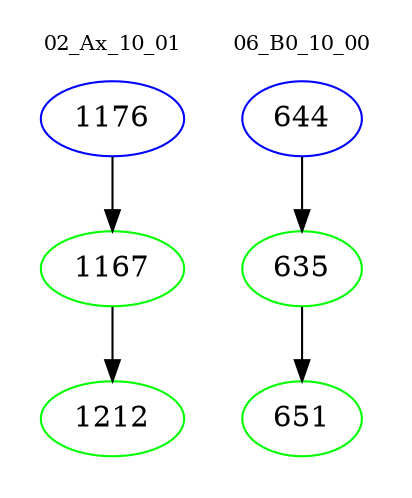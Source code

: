 digraph{
subgraph cluster_0 {
color = white
label = "02_Ax_10_01";
fontsize=10;
T0_1176 [label="1176", color="blue"]
T0_1176 -> T0_1167 [color="black"]
T0_1167 [label="1167", color="green"]
T0_1167 -> T0_1212 [color="black"]
T0_1212 [label="1212", color="green"]
}
subgraph cluster_1 {
color = white
label = "06_B0_10_00";
fontsize=10;
T1_644 [label="644", color="blue"]
T1_644 -> T1_635 [color="black"]
T1_635 [label="635", color="green"]
T1_635 -> T1_651 [color="black"]
T1_651 [label="651", color="green"]
}
}
